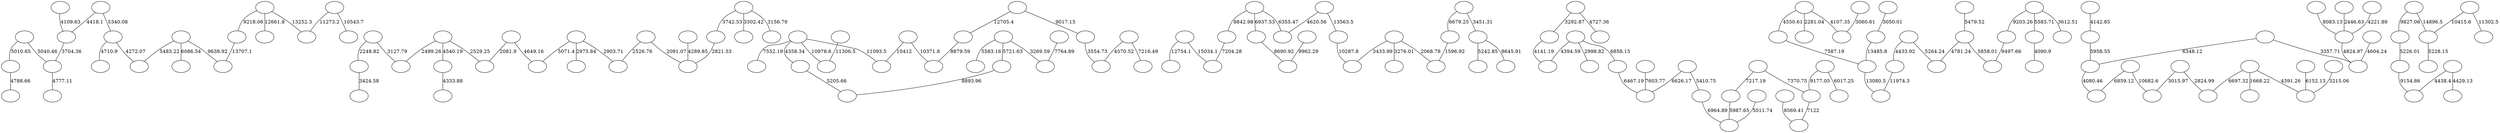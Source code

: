 graph Cluster {
"9338489.5"[image="/home/mauricio/Documents/2020-2/EDA/Fibonnacci_Heap/faces94/male/9338489/9338489.5.jpg", label=""];
"9338489.17"[image="/home/mauricio/Documents/2020-2/EDA/Fibonnacci_Heap/faces94/male/9338489/9338489.17.jpg", label=""];
"9338489.19"[image="/home/mauricio/Documents/2020-2/EDA/Fibonnacci_Heap/faces94/male/9338489/9338489.19.jpg", label=""];
"9338489.13"[image="/home/mauricio/Documents/2020-2/EDA/Fibonnacci_Heap/faces94/male/9338489/9338489.13.jpg", label=""];
"9338489.11"[image="/home/mauricio/Documents/2020-2/EDA/Fibonnacci_Heap/faces94/male/9338489/9338489.11.jpg", label=""];
"9338489.9"[image="/home/mauricio/Documents/2020-2/EDA/Fibonnacci_Heap/faces94/male/9338489/9338489.9.jpg", label=""];
"9338489.2"[image="/home/mauricio/Documents/2020-2/EDA/Fibonnacci_Heap/faces94/male/9338489/9338489.2.jpg", label=""];
"9338489.12"[image="/home/mauricio/Documents/2020-2/EDA/Fibonnacci_Heap/faces94/male/9338489/9338489.12.jpg", label=""];
"9338489.18"[image="/home/mauricio/Documents/2020-2/EDA/Fibonnacci_Heap/faces94/male/9338489/9338489.18.jpg", label=""];
"9338489.6"[image="/home/mauricio/Documents/2020-2/EDA/Fibonnacci_Heap/faces94/male/9338489/9338489.6.jpg", label=""];
"9338489.15"[image="/home/mauricio/Documents/2020-2/EDA/Fibonnacci_Heap/faces94/male/9338489/9338489.15.jpg", label=""];
"9338489.16"[image="/home/mauricio/Documents/2020-2/EDA/Fibonnacci_Heap/faces94/male/9338489/9338489.16.jpg", label=""];
"9338489.7"[image="/home/mauricio/Documents/2020-2/EDA/Fibonnacci_Heap/faces94/male/9338489/9338489.7.jpg", label=""];
"9338489.3"[image="/home/mauricio/Documents/2020-2/EDA/Fibonnacci_Heap/faces94/male/9338489/9338489.3.jpg", label=""];
"9338489.4"[image="/home/mauricio/Documents/2020-2/EDA/Fibonnacci_Heap/faces94/male/9338489/9338489.4.jpg", label=""];
"9338489.1"[image="/home/mauricio/Documents/2020-2/EDA/Fibonnacci_Heap/faces94/male/9338489/9338489.1.jpg", label=""];
"9338489.20"[image="/home/mauricio/Documents/2020-2/EDA/Fibonnacci_Heap/faces94/male/9338489/9338489.20.jpg", label=""];
"9338489.10"[image="/home/mauricio/Documents/2020-2/EDA/Fibonnacci_Heap/faces94/male/9338489/9338489.10.jpg", label=""];
"9338489.8"[image="/home/mauricio/Documents/2020-2/EDA/Fibonnacci_Heap/faces94/male/9338489/9338489.8.jpg", label=""];
"9338489.14"[image="/home/mauricio/Documents/2020-2/EDA/Fibonnacci_Heap/faces94/male/9338489/9338489.14.jpg", label=""];
"irdrew.4"[image="/home/mauricio/Documents/2020-2/EDA/Fibonnacci_Heap/faces94/male/irdrew/irdrew.4.jpg", label=""];
"irdrew.20"[image="/home/mauricio/Documents/2020-2/EDA/Fibonnacci_Heap/faces94/male/irdrew/irdrew.20.jpg", label=""];
"irdrew.16"[image="/home/mauricio/Documents/2020-2/EDA/Fibonnacci_Heap/faces94/male/irdrew/irdrew.16.jpg", label=""];
"irdrew.14"[image="/home/mauricio/Documents/2020-2/EDA/Fibonnacci_Heap/faces94/male/irdrew/irdrew.14.jpg", label=""];
"irdrew.2"[image="/home/mauricio/Documents/2020-2/EDA/Fibonnacci_Heap/faces94/male/irdrew/irdrew.2.jpg", label=""];
"irdrew.15"[image="/home/mauricio/Documents/2020-2/EDA/Fibonnacci_Heap/faces94/male/irdrew/irdrew.15.jpg", label=""];
"irdrew.19"[image="/home/mauricio/Documents/2020-2/EDA/Fibonnacci_Heap/faces94/male/irdrew/irdrew.19.jpg", label=""];
"irdrew.17"[image="/home/mauricio/Documents/2020-2/EDA/Fibonnacci_Heap/faces94/male/irdrew/irdrew.17.jpg", label=""];
"irdrew.13"[image="/home/mauricio/Documents/2020-2/EDA/Fibonnacci_Heap/faces94/male/irdrew/irdrew.13.jpg", label=""];
"irdrew.8"[image="/home/mauricio/Documents/2020-2/EDA/Fibonnacci_Heap/faces94/male/irdrew/irdrew.8.jpg", label=""];
"irdrew.7"[image="/home/mauricio/Documents/2020-2/EDA/Fibonnacci_Heap/faces94/male/irdrew/irdrew.7.jpg", label=""];
"irdrew.18"[image="/home/mauricio/Documents/2020-2/EDA/Fibonnacci_Heap/faces94/male/irdrew/irdrew.18.jpg", label=""];
"irdrew.11"[image="/home/mauricio/Documents/2020-2/EDA/Fibonnacci_Heap/faces94/male/irdrew/irdrew.11.jpg", label=""];
"irdrew.5"[image="/home/mauricio/Documents/2020-2/EDA/Fibonnacci_Heap/faces94/male/irdrew/irdrew.5.jpg", label=""];
"irdrew.3"[image="/home/mauricio/Documents/2020-2/EDA/Fibonnacci_Heap/faces94/male/irdrew/irdrew.3.jpg", label=""];
"irdrew.9"[image="/home/mauricio/Documents/2020-2/EDA/Fibonnacci_Heap/faces94/male/irdrew/irdrew.9.jpg", label=""];
"irdrew.10"[image="/home/mauricio/Documents/2020-2/EDA/Fibonnacci_Heap/faces94/male/irdrew/irdrew.10.jpg", label=""];
"irdrew.6"[image="/home/mauricio/Documents/2020-2/EDA/Fibonnacci_Heap/faces94/male/irdrew/irdrew.6.jpg", label=""];
"irdrew.1"[image="/home/mauricio/Documents/2020-2/EDA/Fibonnacci_Heap/faces94/male/irdrew/irdrew.1.jpg", label=""];
"irdrew.12"[image="/home/mauricio/Documents/2020-2/EDA/Fibonnacci_Heap/faces94/male/irdrew/irdrew.12.jpg", label=""];
"mdpove.12"[image="/home/mauricio/Documents/2020-2/EDA/Fibonnacci_Heap/faces94/male/mdpove/mdpove.12.jpg", label=""];
"mdpove.2"[image="/home/mauricio/Documents/2020-2/EDA/Fibonnacci_Heap/faces94/male/mdpove/mdpove.2.jpg", label=""];
"mdpove.20"[image="/home/mauricio/Documents/2020-2/EDA/Fibonnacci_Heap/faces94/male/mdpove/mdpove.20.jpg", label=""];
"mdpove.15"[image="/home/mauricio/Documents/2020-2/EDA/Fibonnacci_Heap/faces94/male/mdpove/mdpove.15.jpg", label=""];
"mdpove.5"[image="/home/mauricio/Documents/2020-2/EDA/Fibonnacci_Heap/faces94/male/mdpove/mdpove.5.jpg", label=""];
"mdpove.13"[image="/home/mauricio/Documents/2020-2/EDA/Fibonnacci_Heap/faces94/male/mdpove/mdpove.13.jpg", label=""];
"mdpove.17"[image="/home/mauricio/Documents/2020-2/EDA/Fibonnacci_Heap/faces94/male/mdpove/mdpove.17.jpg", label=""];
"mdpove.6"[image="/home/mauricio/Documents/2020-2/EDA/Fibonnacci_Heap/faces94/male/mdpove/mdpove.6.jpg", label=""];
"mdpove.18"[image="/home/mauricio/Documents/2020-2/EDA/Fibonnacci_Heap/faces94/male/mdpove/mdpove.18.jpg", label=""];
"mdpove.16"[image="/home/mauricio/Documents/2020-2/EDA/Fibonnacci_Heap/faces94/male/mdpove/mdpove.16.jpg", label=""];
"mdpove.1"[image="/home/mauricio/Documents/2020-2/EDA/Fibonnacci_Heap/faces94/male/mdpove/mdpove.1.jpg", label=""];
"mdpove.8"[image="/home/mauricio/Documents/2020-2/EDA/Fibonnacci_Heap/faces94/male/mdpove/mdpove.8.jpg", label=""];
"mdpove.19"[image="/home/mauricio/Documents/2020-2/EDA/Fibonnacci_Heap/faces94/male/mdpove/mdpove.19.jpg", label=""];
"mdpove.14"[image="/home/mauricio/Documents/2020-2/EDA/Fibonnacci_Heap/faces94/male/mdpove/mdpove.14.jpg", label=""];
"mdpove.4"[image="/home/mauricio/Documents/2020-2/EDA/Fibonnacci_Heap/faces94/male/mdpove/mdpove.4.jpg", label=""];
"mdpove.7"[image="/home/mauricio/Documents/2020-2/EDA/Fibonnacci_Heap/faces94/male/mdpove/mdpove.7.jpg", label=""];
"mdpove.10"[image="/home/mauricio/Documents/2020-2/EDA/Fibonnacci_Heap/faces94/male/mdpove/mdpove.10.jpg", label=""];
"mdpove.11"[image="/home/mauricio/Documents/2020-2/EDA/Fibonnacci_Heap/faces94/male/mdpove/mdpove.11.jpg", label=""];
"mdpove.9"[image="/home/mauricio/Documents/2020-2/EDA/Fibonnacci_Heap/faces94/male/mdpove/mdpove.9.jpg", label=""];
"mdpove.3"[image="/home/mauricio/Documents/2020-2/EDA/Fibonnacci_Heap/faces94/male/mdpove/mdpove.3.jpg", label=""];
"ccjame.16"[image="/home/mauricio/Documents/2020-2/EDA/Fibonnacci_Heap/faces94/male/ccjame/ccjame.16.jpg", label=""];
"ccjame.20"[image="/home/mauricio/Documents/2020-2/EDA/Fibonnacci_Heap/faces94/male/ccjame/ccjame.20.jpg", label=""];
"ccjame.4"[image="/home/mauricio/Documents/2020-2/EDA/Fibonnacci_Heap/faces94/male/ccjame/ccjame.4.jpg", label=""];
"ccjame.14"[image="/home/mauricio/Documents/2020-2/EDA/Fibonnacci_Heap/faces94/male/ccjame/ccjame.14.jpg", label=""];
"ccjame.8"[image="/home/mauricio/Documents/2020-2/EDA/Fibonnacci_Heap/faces94/male/ccjame/ccjame.8.jpg", label=""];
"ccjame.3"[image="/home/mauricio/Documents/2020-2/EDA/Fibonnacci_Heap/faces94/male/ccjame/ccjame.3.jpg", label=""];
"ccjame.1"[image="/home/mauricio/Documents/2020-2/EDA/Fibonnacci_Heap/faces94/male/ccjame/ccjame.1.jpg", label=""];
"ccjame.6"[image="/home/mauricio/Documents/2020-2/EDA/Fibonnacci_Heap/faces94/male/ccjame/ccjame.6.jpg", label=""];
"ccjame.7"[image="/home/mauricio/Documents/2020-2/EDA/Fibonnacci_Heap/faces94/male/ccjame/ccjame.7.jpg", label=""];
"ccjame.15"[image="/home/mauricio/Documents/2020-2/EDA/Fibonnacci_Heap/faces94/male/ccjame/ccjame.15.jpg", label=""];
"ccjame.5"[image="/home/mauricio/Documents/2020-2/EDA/Fibonnacci_Heap/faces94/male/ccjame/ccjame.5.jpg", label=""];
"ccjame.2"[image="/home/mauricio/Documents/2020-2/EDA/Fibonnacci_Heap/faces94/male/ccjame/ccjame.2.jpg", label=""];
"ccjame.11"[image="/home/mauricio/Documents/2020-2/EDA/Fibonnacci_Heap/faces94/male/ccjame/ccjame.11.jpg", label=""];
"ccjame.12"[image="/home/mauricio/Documents/2020-2/EDA/Fibonnacci_Heap/faces94/male/ccjame/ccjame.12.jpg", label=""];
"ccjame.19"[image="/home/mauricio/Documents/2020-2/EDA/Fibonnacci_Heap/faces94/male/ccjame/ccjame.19.jpg", label=""];
"ccjame.13"[image="/home/mauricio/Documents/2020-2/EDA/Fibonnacci_Heap/faces94/male/ccjame/ccjame.13.jpg", label=""];
"ccjame.18"[image="/home/mauricio/Documents/2020-2/EDA/Fibonnacci_Heap/faces94/male/ccjame/ccjame.18.jpg", label=""];
"ccjame.10"[image="/home/mauricio/Documents/2020-2/EDA/Fibonnacci_Heap/faces94/male/ccjame/ccjame.10.jpg", label=""];
"ccjame.17"[image="/home/mauricio/Documents/2020-2/EDA/Fibonnacci_Heap/faces94/male/ccjame/ccjame.17.jpg", label=""];
"ccjame.9"[image="/home/mauricio/Documents/2020-2/EDA/Fibonnacci_Heap/faces94/male/ccjame/ccjame.9.jpg", label=""];
"ggrego.3"[image="/home/mauricio/Documents/2020-2/EDA/Fibonnacci_Heap/faces94/male/ggrego/ggrego.3.jpg", label=""];
"ggrego.12"[image="/home/mauricio/Documents/2020-2/EDA/Fibonnacci_Heap/faces94/male/ggrego/ggrego.12.jpg", label=""];
"ggrego.4"[image="/home/mauricio/Documents/2020-2/EDA/Fibonnacci_Heap/faces94/male/ggrego/ggrego.4.jpg", label=""];
"ggrego.7"[image="/home/mauricio/Documents/2020-2/EDA/Fibonnacci_Heap/faces94/male/ggrego/ggrego.7.jpg", label=""];
"ggrego.19"[image="/home/mauricio/Documents/2020-2/EDA/Fibonnacci_Heap/faces94/male/ggrego/ggrego.19.jpg", label=""];
"ggrego.14"[image="/home/mauricio/Documents/2020-2/EDA/Fibonnacci_Heap/faces94/male/ggrego/ggrego.14.jpg", label=""];
"ggrego.20"[image="/home/mauricio/Documents/2020-2/EDA/Fibonnacci_Heap/faces94/male/ggrego/ggrego.20.jpg", label=""];
"ggrego.5"[image="/home/mauricio/Documents/2020-2/EDA/Fibonnacci_Heap/faces94/male/ggrego/ggrego.5.jpg", label=""];
"ggrego.2"[image="/home/mauricio/Documents/2020-2/EDA/Fibonnacci_Heap/faces94/male/ggrego/ggrego.2.jpg", label=""];
"ggrego.8"[image="/home/mauricio/Documents/2020-2/EDA/Fibonnacci_Heap/faces94/male/ggrego/ggrego.8.jpg", label=""];
"ggrego.15"[image="/home/mauricio/Documents/2020-2/EDA/Fibonnacci_Heap/faces94/male/ggrego/ggrego.15.jpg", label=""];
"ggrego.6"[image="/home/mauricio/Documents/2020-2/EDA/Fibonnacci_Heap/faces94/male/ggrego/ggrego.6.jpg", label=""];
"ggrego.10"[image="/home/mauricio/Documents/2020-2/EDA/Fibonnacci_Heap/faces94/male/ggrego/ggrego.10.jpg", label=""];
"ggrego.17"[image="/home/mauricio/Documents/2020-2/EDA/Fibonnacci_Heap/faces94/male/ggrego/ggrego.17.jpg", label=""];
"ggrego.9"[image="/home/mauricio/Documents/2020-2/EDA/Fibonnacci_Heap/faces94/male/ggrego/ggrego.9.jpg", label=""];
"ggrego.13"[image="/home/mauricio/Documents/2020-2/EDA/Fibonnacci_Heap/faces94/male/ggrego/ggrego.13.jpg", label=""];
"ggrego.11"[image="/home/mauricio/Documents/2020-2/EDA/Fibonnacci_Heap/faces94/male/ggrego/ggrego.11.jpg", label=""];
"ggrego.16"[image="/home/mauricio/Documents/2020-2/EDA/Fibonnacci_Heap/faces94/male/ggrego/ggrego.16.jpg", label=""];
"ggrego.18"[image="/home/mauricio/Documents/2020-2/EDA/Fibonnacci_Heap/faces94/male/ggrego/ggrego.18.jpg", label=""];
"ggrego.1"[image="/home/mauricio/Documents/2020-2/EDA/Fibonnacci_Heap/faces94/male/ggrego/ggrego.1.jpg", label=""];
"9338527.4"[image="/home/mauricio/Documents/2020-2/EDA/Fibonnacci_Heap/faces94/male/9338527/9338527.4.jpg", label=""];
"9338527.16"[image="/home/mauricio/Documents/2020-2/EDA/Fibonnacci_Heap/faces94/male/9338527/9338527.16.jpg", label=""];
"9338527.1"[image="/home/mauricio/Documents/2020-2/EDA/Fibonnacci_Heap/faces94/male/9338527/9338527.1.jpg", label=""];
"9338527.7"[image="/home/mauricio/Documents/2020-2/EDA/Fibonnacci_Heap/faces94/male/9338527/9338527.7.jpg", label=""];
"9338527.18"[image="/home/mauricio/Documents/2020-2/EDA/Fibonnacci_Heap/faces94/male/9338527/9338527.18.jpg", label=""];
"9338527.2"[image="/home/mauricio/Documents/2020-2/EDA/Fibonnacci_Heap/faces94/male/9338527/9338527.2.jpg", label=""];
"9338527.11"[image="/home/mauricio/Documents/2020-2/EDA/Fibonnacci_Heap/faces94/male/9338527/9338527.11.jpg", label=""];
"9338527.10"[image="/home/mauricio/Documents/2020-2/EDA/Fibonnacci_Heap/faces94/male/9338527/9338527.10.jpg", label=""];
"9338527.19"[image="/home/mauricio/Documents/2020-2/EDA/Fibonnacci_Heap/faces94/male/9338527/9338527.19.jpg", label=""];
"9338527.8"[image="/home/mauricio/Documents/2020-2/EDA/Fibonnacci_Heap/faces94/male/9338527/9338527.8.jpg", label=""];
"9338527.14"[image="/home/mauricio/Documents/2020-2/EDA/Fibonnacci_Heap/faces94/male/9338527/9338527.14.jpg", label=""];
"9338527.3"[image="/home/mauricio/Documents/2020-2/EDA/Fibonnacci_Heap/faces94/male/9338527/9338527.3.jpg", label=""];
"9338527.15"[image="/home/mauricio/Documents/2020-2/EDA/Fibonnacci_Heap/faces94/male/9338527/9338527.15.jpg", label=""];
"9338527.5"[image="/home/mauricio/Documents/2020-2/EDA/Fibonnacci_Heap/faces94/male/9338527/9338527.5.jpg", label=""];
"9338527.13"[image="/home/mauricio/Documents/2020-2/EDA/Fibonnacci_Heap/faces94/male/9338527/9338527.13.jpg", label=""];
"9338527.6"[image="/home/mauricio/Documents/2020-2/EDA/Fibonnacci_Heap/faces94/male/9338527/9338527.6.jpg", label=""];
"9338527.20"[image="/home/mauricio/Documents/2020-2/EDA/Fibonnacci_Heap/faces94/male/9338527/9338527.20.jpg", label=""];
"9338527.9"[image="/home/mauricio/Documents/2020-2/EDA/Fibonnacci_Heap/faces94/male/9338527/9338527.9.jpg", label=""];
"9338527.12"[image="/home/mauricio/Documents/2020-2/EDA/Fibonnacci_Heap/faces94/male/9338527/9338527.12.jpg", label=""];
"9338527.17"[image="/home/mauricio/Documents/2020-2/EDA/Fibonnacci_Heap/faces94/male/9338527/9338527.17.jpg", label=""];
"swsmit.20"[image="/home/mauricio/Documents/2020-2/EDA/Fibonnacci_Heap/faces94/male/swsmit/swsmit.20.jpg", label=""];
"swsmit.8"[image="/home/mauricio/Documents/2020-2/EDA/Fibonnacci_Heap/faces94/male/swsmit/swsmit.8.jpg", label=""];
"swsmit.3"[image="/home/mauricio/Documents/2020-2/EDA/Fibonnacci_Heap/faces94/male/swsmit/swsmit.3.jpg", label=""];
"swsmit.10"[image="/home/mauricio/Documents/2020-2/EDA/Fibonnacci_Heap/faces94/male/swsmit/swsmit.10.jpg", label=""];
"swsmit.9"[image="/home/mauricio/Documents/2020-2/EDA/Fibonnacci_Heap/faces94/male/swsmit/swsmit.9.jpg", label=""];
"swsmit.14"[image="/home/mauricio/Documents/2020-2/EDA/Fibonnacci_Heap/faces94/male/swsmit/swsmit.14.jpg", label=""];
"swsmit.19"[image="/home/mauricio/Documents/2020-2/EDA/Fibonnacci_Heap/faces94/male/swsmit/swsmit.19.jpg", label=""];
"swsmit.1"[image="/home/mauricio/Documents/2020-2/EDA/Fibonnacci_Heap/faces94/male/swsmit/swsmit.1.jpg", label=""];
"swsmit.13"[image="/home/mauricio/Documents/2020-2/EDA/Fibonnacci_Heap/faces94/male/swsmit/swsmit.13.jpg", label=""];
"swsmit.12"[image="/home/mauricio/Documents/2020-2/EDA/Fibonnacci_Heap/faces94/male/swsmit/swsmit.12.jpg", label=""];
"swsmit.18"[image="/home/mauricio/Documents/2020-2/EDA/Fibonnacci_Heap/faces94/male/swsmit/swsmit.18.jpg", label=""];
"swsmit.6"[image="/home/mauricio/Documents/2020-2/EDA/Fibonnacci_Heap/faces94/male/swsmit/swsmit.6.jpg", label=""];
"swsmit.15"[image="/home/mauricio/Documents/2020-2/EDA/Fibonnacci_Heap/faces94/male/swsmit/swsmit.15.jpg", label=""];
"swsmit.16"[image="/home/mauricio/Documents/2020-2/EDA/Fibonnacci_Heap/faces94/male/swsmit/swsmit.16.jpg", label=""];
"swsmit.11"[image="/home/mauricio/Documents/2020-2/EDA/Fibonnacci_Heap/faces94/male/swsmit/swsmit.11.jpg", label=""];
"swsmit.4"[image="/home/mauricio/Documents/2020-2/EDA/Fibonnacci_Heap/faces94/male/swsmit/swsmit.4.jpg", label=""];
"swsmit.7"[image="/home/mauricio/Documents/2020-2/EDA/Fibonnacci_Heap/faces94/male/swsmit/swsmit.7.jpg", label=""];
"swsmit.5"[image="/home/mauricio/Documents/2020-2/EDA/Fibonnacci_Heap/faces94/male/swsmit/swsmit.5.jpg", label=""];
"swsmit.2"[image="/home/mauricio/Documents/2020-2/EDA/Fibonnacci_Heap/faces94/male/swsmit/swsmit.2.jpg", label=""];
"swsmit.17"[image="/home/mauricio/Documents/2020-2/EDA/Fibonnacci_Heap/faces94/male/swsmit/swsmit.17.jpg", label=""];
"dcbowe.8"[image="/home/mauricio/Documents/2020-2/EDA/Fibonnacci_Heap/faces94/male/dcbowe/dcbowe.8.jpg", label=""];
"dcbowe.14"[image="/home/mauricio/Documents/2020-2/EDA/Fibonnacci_Heap/faces94/male/dcbowe/dcbowe.14.jpg", label=""];
"dcbowe.1"[image="/home/mauricio/Documents/2020-2/EDA/Fibonnacci_Heap/faces94/male/dcbowe/dcbowe.1.jpg", label=""];
"dcbowe.15"[image="/home/mauricio/Documents/2020-2/EDA/Fibonnacci_Heap/faces94/male/dcbowe/dcbowe.15.jpg", label=""];
"dcbowe.3"[image="/home/mauricio/Documents/2020-2/EDA/Fibonnacci_Heap/faces94/male/dcbowe/dcbowe.3.jpg", label=""];
"dcbowe.19"[image="/home/mauricio/Documents/2020-2/EDA/Fibonnacci_Heap/faces94/male/dcbowe/dcbowe.19.jpg", label=""];
"dcbowe.5"[image="/home/mauricio/Documents/2020-2/EDA/Fibonnacci_Heap/faces94/male/dcbowe/dcbowe.5.jpg", label=""];
"dcbowe.13"[image="/home/mauricio/Documents/2020-2/EDA/Fibonnacci_Heap/faces94/male/dcbowe/dcbowe.13.jpg", label=""];
"dcbowe.4"[image="/home/mauricio/Documents/2020-2/EDA/Fibonnacci_Heap/faces94/male/dcbowe/dcbowe.4.jpg", label=""];
"dcbowe.17"[image="/home/mauricio/Documents/2020-2/EDA/Fibonnacci_Heap/faces94/male/dcbowe/dcbowe.17.jpg", label=""];
"ccjame.6" -- "ccjame.5"[ label= 1596.92];
"swsmit.6" -- "swsmit.7"[ label= 1668.22];
"ccjame.8" -- "ccjame.5"[ label= 2068.78];
"irdrew.2" -- "irdrew.3"[ label= 2081.9];
"irdrew.20" -- "irdrew.18"[ label= 2091.07];
"irdrew.8" -- "irdrew.7"[ label= 2248.82];
"9338527.4" -- "9338527.3"[ label= 2281.04];
"swsmit.13" -- "swsmit.12"[ label= 2446.63];
"irdrew.4" -- "irdrew.5"[ label= 2499.26];
"irdrew.20" -- "irdrew.19"[ label= 2526.76];
"irdrew.4" -- "irdrew.3"[ label= 2529.25];
"irdrew.15" -- "irdrew.18"[ label= 2821.53];
"swsmit.3" -- "swsmit.4"[ label= 2824.99];
"irdrew.16" -- "irdrew.19"[ label= 2903.71];
"irdrew.16" -- "irdrew.11"[ label= 2975.84];
"ggrego.3" -- "ggrego.2"[ label= 2998.82];
"swsmit.3" -- "swsmit.2"[ label= 3015.97];
"9338527.7" -- "9338527.8"[ label= 3050.01];
"9338527.1" -- "9338527.2"[ label= 3060.61];
"irdrew.8" -- "irdrew.5"[ label= 3127.79];
"irdrew.14" -- "irdrew.12"[ label= 3156.79];
"swsmit.1" -- "swsmit.5"[ label= 3215.06];
"mdpove.17" -- "mdpove.18"[ label= 3269.59];
"ccjame.8" -- "ccjame.7"[ label= 3276.01];
"ggrego.4" -- "ggrego.5"[ label= 3292.87];
"irdrew.14" -- "irdrew.13"[ label= 3302.42];
"swsmit.14" -- "swsmit.11"[ label= 3357.71];
"irdrew.7" -- "irdrew.6"[ label= 3424.58];
"ccjame.8" -- "ccjame.9"[ label= 3433.99];
"ccjame.4" -- "ccjame.3"[ label= 3451.31];
"mdpove.4" -- "mdpove.3"[ label= 3554.73];
"9338527.18" -- "9338527.20"[ label= 3612.51];
"9338489.6" -- "9338489.7"[ label= 3704.36];
"irdrew.14" -- "irdrew.15"[ label= 3742.53];
"swsmit.15" -- "swsmit.17"[ label= 4080.46];
"9338527.19" -- "9338527.17"[ label= 4090.9];
"9338527.4" -- "9338527.2"[ label= 4107.35];
"9338489.2" -- "9338489.6"[ label= 4109.63];
"ggrego.5" -- "ggrego.6"[ label= 4141.19];
"swsmit.19" -- "swsmit.18"[ label= 4142.85];
"swsmit.10" -- "swsmit.12"[ label= 4221.89];
"9338489.3" -- "9338489.4"[ label= 4272.07];
"irdrew.17" -- "irdrew.18"[ label= 4289.85];
"irdrew.9" -- "irdrew.10"[ label= 4333.88];
"mdpove.12" -- "mdpove.13"[ label= 4358.34];
"swsmit.6" -- "swsmit.5"[ label= 4391.26];
"ggrego.3" -- "ggrego.6"[ label= 4394.59];
"9338489.5" -- "9338489.6"[ label= 4418.1];
"dcbowe.15" -- "dcbowe.19"[ label= 4429.13];
"9338527.16" -- "9338527.15"[ label= 4433.92];
"dcbowe.15" -- "dcbowe.17"[ label= 4438.4];
"irdrew.4" -- "irdrew.9"[ label= 4540.19];
"9338527.4" -- "9338527.5"[ label= 4550.61];
"mdpove.2" -- "mdpove.3"[ label= 4570.52];
"swsmit.16" -- "swsmit.11"[ label= 4604.24];
"ccjame.16" -- "ccjame.15"[ label= 4620.56];
"irdrew.2" -- "irdrew.1"[ label= 4649.16];
"9338489.3" -- "9338489.1"[ label= 4710.9];
"ggrego.4" -- "ggrego.1"[ label= 4727.36];
"9338489.7" -- "9338489.8"[ label= 4777.11];
"9338527.14" -- "9338527.13"[ label= 4781.24];
"9338489.9" -- "9338489.10"[ label= 4788.66];
"swsmit.12" -- "swsmit.11"[ label= 4824.97];
"9338489.11" -- "9338489.9"[ label= 5010.65];
"ggrego.14" -- "ggrego.18"[ label= 5011.74];
"9338489.11" -- "9338489.7"[ label= 5040.46];
"irdrew.16" -- "irdrew.1"[ label= 5071.4];
"mdpove.13" -- "mdpove.14"[ label= 5205.66];
"dcbowe.14" -- "dcbowe.13"[ label= 5226.01];
"dcbowe.5" -- "dcbowe.4"[ label= 5228.15];
"ccjame.3" -- "ccjame.2"[ label= 5242.85];
"9338527.16" -- "9338527.13"[ label= 5264.24];
"9338489.5" -- "9338489.3"[ label= 5340.08];
"ggrego.10" -- "ggrego.11"[ label= 5410.75];
"9338527.10" -- "9338527.14"[ label= 5479.52];
"9338489.13" -- "9338489.4"[ label= 5483.22];
"mdpove.17" -- "mdpove.19"[ label= 5583.16];
"9338527.18" -- "9338527.19"[ label= 5583.71];
"mdpove.17" -- "mdpove.16"[ label= 5721.63];
"9338527.14" -- "9338527.12"[ label= 5858.01];
"swsmit.18" -- "swsmit.15"[ label= 5958.55];
"ggrego.17" -- "ggrego.18"[ label= 5987.65];
"ggrego.12" -- "ggrego.13"[ label= 6017.25];
"9338489.13" -- "9338489.12"[ label= 6086.54];
"swsmit.8" -- "swsmit.5"[ label= 6152.13];
"swsmit.14" -- "swsmit.15"[ label= 6348.12];
"ccjame.14" -- "ccjame.15"[ label= 6355.47];
"ggrego.7" -- "ggrego.9"[ label= 6467.19];
"ggrego.10" -- "ggrego.9"[ label= 6626.17];
"ccjame.4" -- "ccjame.6"[ label= 6679.25];
"swsmit.6" -- "swsmit.4"[ label= 6697.32];
"ggrego.3" -- "ggrego.7"[ label= 6858.15];
"swsmit.20" -- "swsmit.17"[ label= 6859.12];
"ccjame.14" -- "ccjame.13"[ label= 6937.53];
"ggrego.11" -- "ggrego.18"[ label= 6964.89];
"ggrego.15" -- "ggrego.16"[ label= 7122];
"ccjame.11" -- "ccjame.12"[ label= 7204.28];
"mdpove.2" -- "mdpove.1"[ label= 7216.49];
"ggrego.20" -- "ggrego.17"[ label= 7217.19];
"ggrego.20" -- "ggrego.15"[ label= 7370.75];
"mdpove.12" -- "mdpove.15"[ label= 7552.19];
"9338527.5" -- "9338527.6"[ label= 7587.19];
"ggrego.8" -- "ggrego.9"[ label= 7603.77];
"mdpove.20" -- "mdpove.18"[ label= 7764.89];
"swsmit.9" -- "swsmit.12"[ label= 8083.13];
"ggrego.19" -- "ggrego.16"[ label= 8569.41];
"ccjame.3" -- "ccjame.1"[ label= 8645.91];
"ccjame.13" -- "ccjame.17"[ label= 8690.92];
"ccjame.14" -- "ccjame.11"[ label= 8842.98];
"mdpove.6" -- "mdpove.7"[ label= 8879.59];
"mdpove.16" -- "mdpove.14"[ label= 8893.96];
"mdpove.5" -- "mdpove.4"[ label= 9017.15];
"dcbowe.13" -- "dcbowe.17"[ label= 9154.86];
"ggrego.12" -- "ggrego.15"[ label= 9177.05];
"9338527.18" -- "9338527.11"[ label= 9203.26];
"9338489.17" -- "9338489.15"[ label= 9218.06];
"9338527.11" -- "9338527.12"[ label= 9497.66];
"9338489.13" -- "9338489.14"[ label= 9638.92];
"dcbowe.8" -- "dcbowe.14"[ label= 9827.06];
"ccjame.18" -- "ccjame.17"[ label= 9962.29];
"ccjame.10" -- "ccjame.9"[ label= 10287.8];
"mdpove.8" -- "mdpove.7"[ label= 10371.8];
"mdpove.8" -- "mdpove.9"[ label= 10412];
"dcbowe.1" -- "dcbowe.5"[ label= 10415.6];
"9338489.19" -- "9338489.20"[ label= 10543.7];
"swsmit.20" -- "swsmit.2"[ label= 10682.6];
"mdpove.12" -- "mdpove.11"[ label= 10978.6];
"mdpove.12" -- "mdpove.9"[ label= 11093.5];
"9338489.19" -- "9338489.18"[ label= 11273.2];
"dcbowe.1" -- "dcbowe.3"[ label= 11302.5];
"mdpove.10" -- "mdpove.11"[ label= 11306.5];
"9338527.15" -- "9338527.9"[ label= 11974.3];
"9338489.17" -- "9338489.16"[ label= 12661.8];
"mdpove.5" -- "mdpove.6"[ label= 12705.4];
"ccjame.20" -- "ccjame.19"[ label= 12754.1];
"9338527.6" -- "9338527.9"[ label= 13080.5];
"9338489.17" -- "9338489.18"[ label= 13252.3];
"9338527.8" -- "9338527.6"[ label= 13485.8];
"ccjame.16" -- "ccjame.10"[ label= 13563.5];
"9338489.15" -- "9338489.14"[ label= 13707.1];
"dcbowe.8" -- "dcbowe.5"[ label= 14896.5];
"ccjame.20" -- "ccjame.12"[ label= 15034.1];
}
